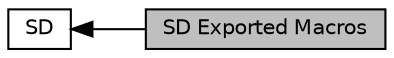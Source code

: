 digraph "SD Exported Macros"
{
  edge [fontname="Helvetica",fontsize="10",labelfontname="Helvetica",labelfontsize="10"];
  node [fontname="Helvetica",fontsize="10",shape=record];
  rankdir=LR;
  Node1 [label="SD",height=0.2,width=0.4,color="black", fillcolor="white", style="filled",URL="$group___s_d.html",tooltip="SD HAL module driver. "];
  Node0 [label="SD Exported Macros",height=0.2,width=0.4,color="black", fillcolor="grey75", style="filled", fontcolor="black"];
  Node1->Node0 [shape=plaintext, dir="back", style="solid"];
}
